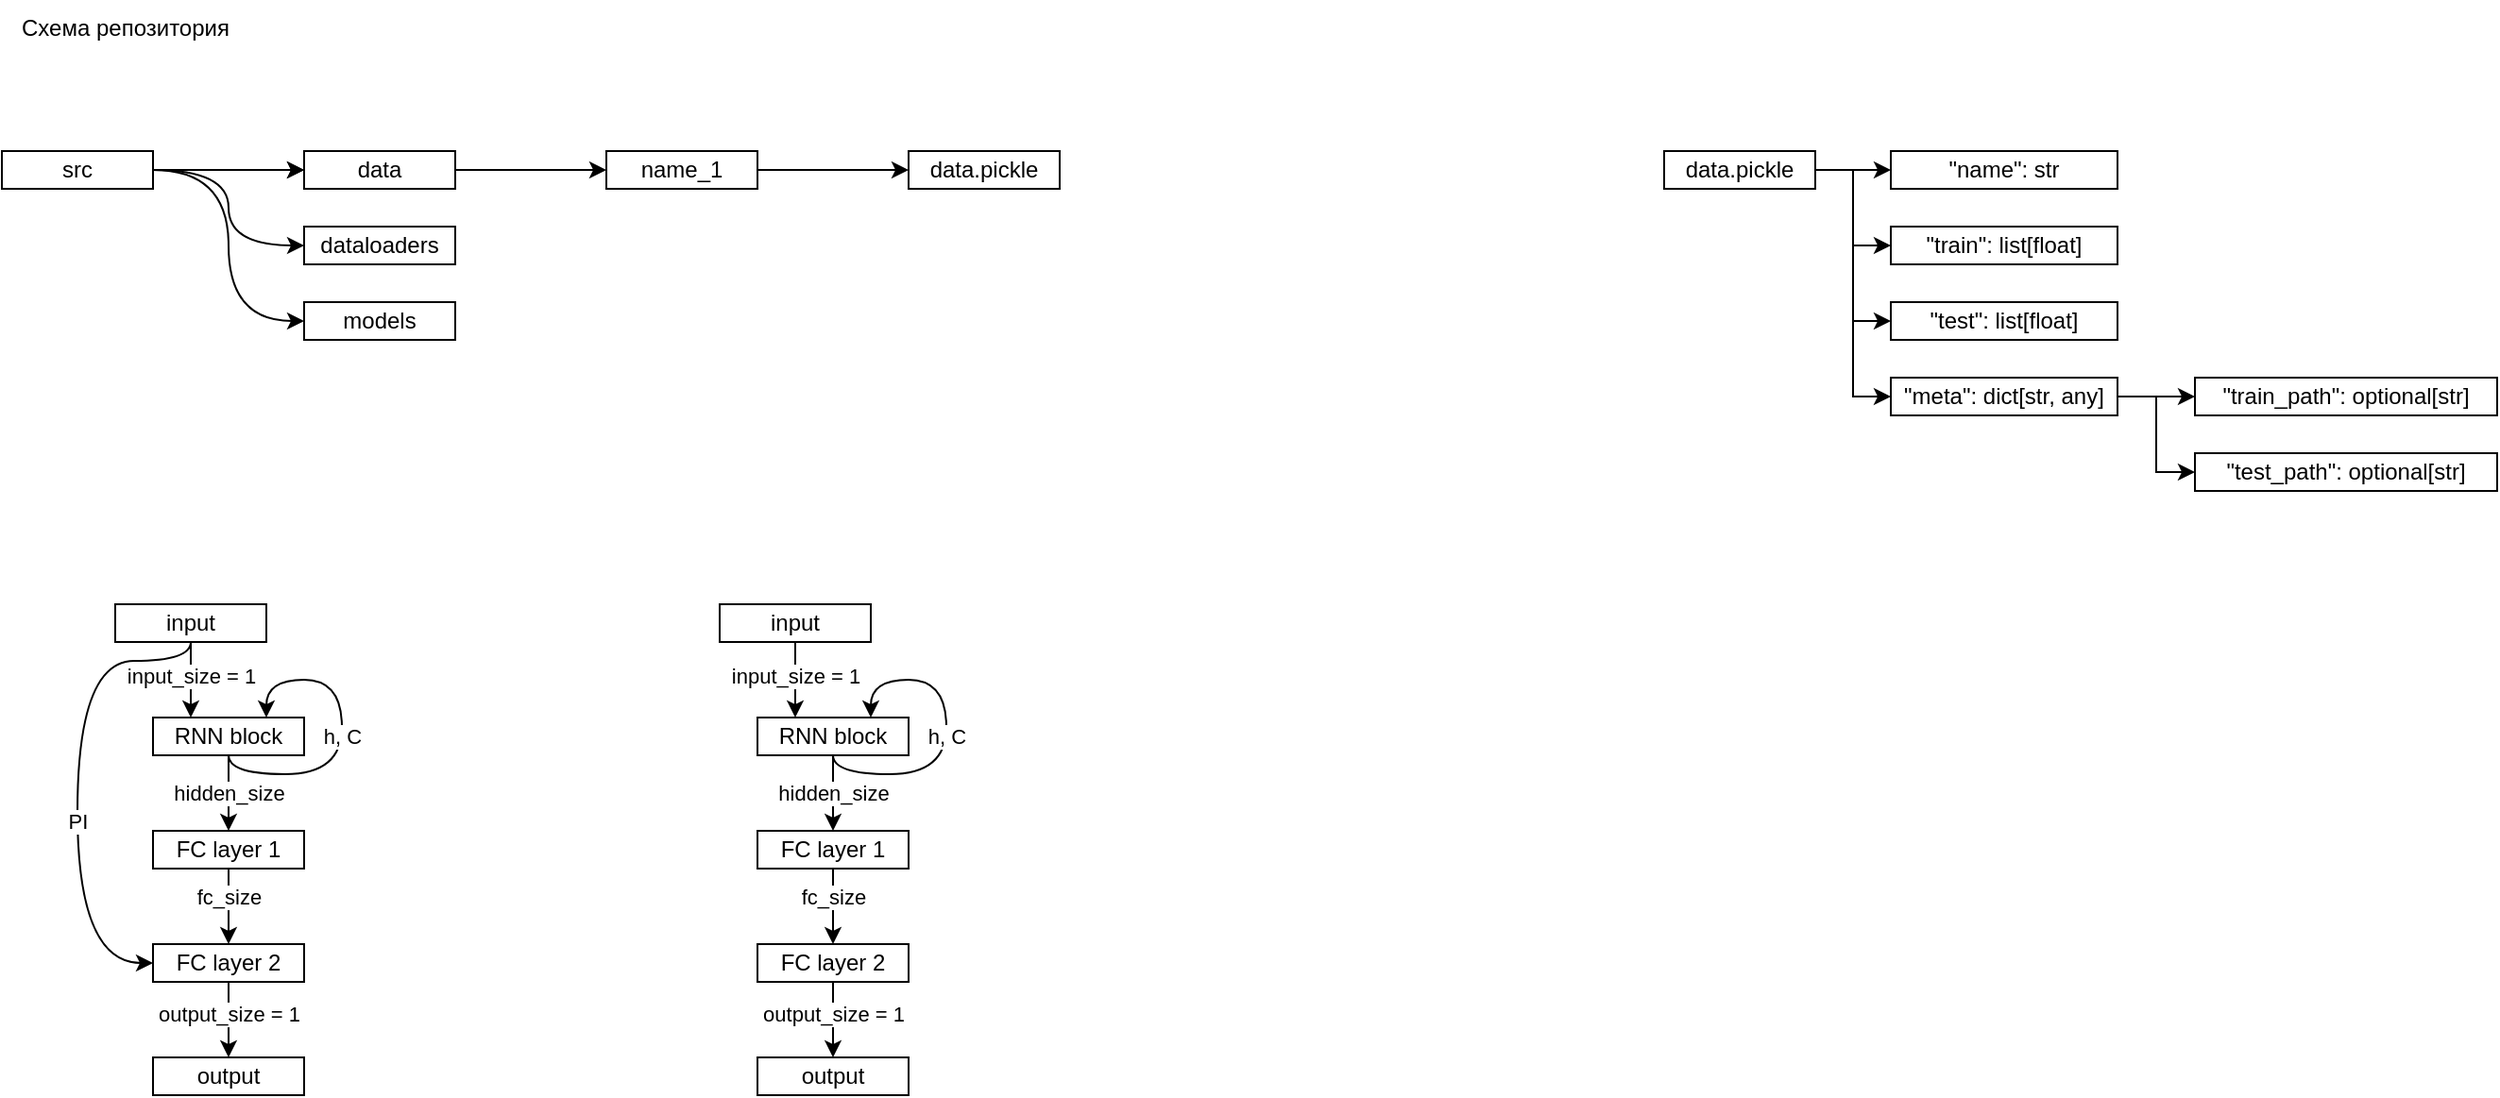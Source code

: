 <mxfile version="24.4.0" type="device">
  <diagram name="Страница — 1" id="RIEjaXJ4QyN4XcJh39Ws">
    <mxGraphModel dx="1434" dy="780" grid="1" gridSize="10" guides="1" tooltips="1" connect="1" arrows="1" fold="1" page="1" pageScale="1" pageWidth="827" pageHeight="1169" math="0" shadow="0">
      <root>
        <mxCell id="0" />
        <mxCell id="1" parent="0" />
        <mxCell id="9eR8emhJQJkx69q9jZ3z-4" value="" style="edgeStyle=orthogonalEdgeStyle;rounded=0;orthogonalLoop=1;jettySize=auto;html=1;elbow=vertical;curved=1;" parent="1" source="9eR8emhJQJkx69q9jZ3z-1" target="9eR8emhJQJkx69q9jZ3z-3" edge="1">
          <mxGeometry relative="1" as="geometry" />
        </mxCell>
        <mxCell id="9eR8emhJQJkx69q9jZ3z-6" value="" style="edgeStyle=orthogonalEdgeStyle;rounded=0;orthogonalLoop=1;jettySize=auto;html=1;curved=1;entryX=0;entryY=0.5;entryDx=0;entryDy=0;" parent="1" source="9eR8emhJQJkx69q9jZ3z-1" target="9eR8emhJQJkx69q9jZ3z-5" edge="1">
          <mxGeometry relative="1" as="geometry" />
        </mxCell>
        <mxCell id="9eR8emhJQJkx69q9jZ3z-1" value="src" style="rounded=0;whiteSpace=wrap;html=1;fillColor=none;" parent="1" vertex="1">
          <mxGeometry x="80" y="120" width="80" height="20" as="geometry" />
        </mxCell>
        <mxCell id="9eR8emhJQJkx69q9jZ3z-2" value="Схема репозитория" style="text;html=1;align=center;verticalAlign=middle;resizable=0;points=[];autosize=1;strokeColor=none;fillColor=none;" parent="1" vertex="1">
          <mxGeometry x="80" y="40" width="130" height="30" as="geometry" />
        </mxCell>
        <mxCell id="9eR8emhJQJkx69q9jZ3z-5" value="dataloaders" style="rounded=0;whiteSpace=wrap;html=1;fillColor=none;" parent="1" vertex="1">
          <mxGeometry x="240" y="160" width="80" height="20" as="geometry" />
        </mxCell>
        <mxCell id="9eR8emhJQJkx69q9jZ3z-9" value="" style="edgeStyle=orthogonalEdgeStyle;rounded=0;orthogonalLoop=1;jettySize=auto;html=1;curved=1;entryX=0;entryY=0.5;entryDx=0;entryDy=0;" parent="1" source="9eR8emhJQJkx69q9jZ3z-1" target="9eR8emhJQJkx69q9jZ3z-10" edge="1">
          <mxGeometry relative="1" as="geometry">
            <mxPoint x="425" y="140" as="sourcePoint" />
          </mxGeometry>
        </mxCell>
        <mxCell id="9eR8emhJQJkx69q9jZ3z-10" value="models" style="rounded=0;whiteSpace=wrap;html=1;fillColor=none;" parent="1" vertex="1">
          <mxGeometry x="240" y="200" width="80" height="20" as="geometry" />
        </mxCell>
        <mxCell id="9eR8emhJQJkx69q9jZ3z-13" value="" style="edgeStyle=orthogonalEdgeStyle;rounded=0;orthogonalLoop=1;jettySize=auto;html=1;curved=1;" parent="1" source="9eR8emhJQJkx69q9jZ3z-1" target="9eR8emhJQJkx69q9jZ3z-3" edge="1">
          <mxGeometry relative="1" as="geometry">
            <mxPoint x="200" y="130" as="sourcePoint" />
            <mxPoint x="410" y="180" as="targetPoint" />
          </mxGeometry>
        </mxCell>
        <mxCell id="9eR8emhJQJkx69q9jZ3z-16" value="" style="edgeStyle=orthogonalEdgeStyle;rounded=0;orthogonalLoop=1;jettySize=auto;html=1;" parent="1" source="9eR8emhJQJkx69q9jZ3z-3" target="9eR8emhJQJkx69q9jZ3z-15" edge="1">
          <mxGeometry relative="1" as="geometry" />
        </mxCell>
        <mxCell id="9eR8emhJQJkx69q9jZ3z-3" value="data" style="rounded=0;whiteSpace=wrap;html=1;fillColor=none;" parent="1" vertex="1">
          <mxGeometry x="240" y="120" width="80" height="20" as="geometry" />
        </mxCell>
        <mxCell id="9eR8emhJQJkx69q9jZ3z-18" value="" style="edgeStyle=orthogonalEdgeStyle;rounded=0;orthogonalLoop=1;jettySize=auto;html=1;" parent="1" source="9eR8emhJQJkx69q9jZ3z-15" target="9eR8emhJQJkx69q9jZ3z-17" edge="1">
          <mxGeometry relative="1" as="geometry" />
        </mxCell>
        <mxCell id="9eR8emhJQJkx69q9jZ3z-15" value="name_1" style="rounded=0;whiteSpace=wrap;html=1;fillColor=none;" parent="1" vertex="1">
          <mxGeometry x="400" y="120" width="80" height="20" as="geometry" />
        </mxCell>
        <mxCell id="9eR8emhJQJkx69q9jZ3z-17" value="data.pickle" style="rounded=0;whiteSpace=wrap;html=1;fillColor=none;" parent="1" vertex="1">
          <mxGeometry x="560" y="120" width="80" height="20" as="geometry" />
        </mxCell>
        <mxCell id="9eR8emhJQJkx69q9jZ3z-22" value="" style="edgeStyle=elbowEdgeStyle;rounded=0;orthogonalLoop=1;jettySize=auto;html=1;" parent="1" source="9eR8emhJQJkx69q9jZ3z-20" target="9eR8emhJQJkx69q9jZ3z-21" edge="1">
          <mxGeometry relative="1" as="geometry" />
        </mxCell>
        <mxCell id="9eR8emhJQJkx69q9jZ3z-25" style="edgeStyle=elbowEdgeStyle;rounded=0;orthogonalLoop=1;jettySize=auto;html=1;entryX=0;entryY=0.5;entryDx=0;entryDy=0;" parent="1" source="9eR8emhJQJkx69q9jZ3z-20" target="9eR8emhJQJkx69q9jZ3z-24" edge="1">
          <mxGeometry relative="1" as="geometry" />
        </mxCell>
        <mxCell id="9eR8emhJQJkx69q9jZ3z-28" style="edgeStyle=elbowEdgeStyle;rounded=0;orthogonalLoop=1;jettySize=auto;html=1;entryX=0;entryY=0.5;entryDx=0;entryDy=0;" parent="1" source="9eR8emhJQJkx69q9jZ3z-20" target="9eR8emhJQJkx69q9jZ3z-27" edge="1">
          <mxGeometry relative="1" as="geometry" />
        </mxCell>
        <mxCell id="9eR8emhJQJkx69q9jZ3z-31" style="edgeStyle=elbowEdgeStyle;rounded=0;orthogonalLoop=1;jettySize=auto;html=1;entryX=0;entryY=0.5;entryDx=0;entryDy=0;" parent="1" source="9eR8emhJQJkx69q9jZ3z-20" target="9eR8emhJQJkx69q9jZ3z-30" edge="1">
          <mxGeometry relative="1" as="geometry" />
        </mxCell>
        <mxCell id="9eR8emhJQJkx69q9jZ3z-20" value="data.pickle" style="rounded=0;whiteSpace=wrap;html=1;fillColor=none;" parent="1" vertex="1">
          <mxGeometry x="960" y="120" width="80" height="20" as="geometry" />
        </mxCell>
        <mxCell id="9eR8emhJQJkx69q9jZ3z-21" value="&quot;name&quot;: str" style="rounded=0;whiteSpace=wrap;html=1;fillColor=none;" parent="1" vertex="1">
          <mxGeometry x="1080" y="120" width="120" height="20" as="geometry" />
        </mxCell>
        <mxCell id="9eR8emhJQJkx69q9jZ3z-24" value="&quot;train&quot;: list[float]" style="rounded=0;whiteSpace=wrap;html=1;fillColor=none;" parent="1" vertex="1">
          <mxGeometry x="1080" y="160" width="120" height="20" as="geometry" />
        </mxCell>
        <mxCell id="9eR8emhJQJkx69q9jZ3z-27" value="&quot;test&quot;: list[float]" style="rounded=0;whiteSpace=wrap;html=1;fillColor=none;" parent="1" vertex="1">
          <mxGeometry x="1080" y="200" width="120" height="20" as="geometry" />
        </mxCell>
        <mxCell id="9eR8emhJQJkx69q9jZ3z-33" value="" style="edgeStyle=elbowEdgeStyle;rounded=0;orthogonalLoop=1;jettySize=auto;html=1;" parent="1" source="9eR8emhJQJkx69q9jZ3z-30" target="9eR8emhJQJkx69q9jZ3z-32" edge="1">
          <mxGeometry relative="1" as="geometry" />
        </mxCell>
        <mxCell id="9eR8emhJQJkx69q9jZ3z-36" style="edgeStyle=elbowEdgeStyle;rounded=0;orthogonalLoop=1;jettySize=auto;html=1;entryX=0;entryY=0.5;entryDx=0;entryDy=0;" parent="1" source="9eR8emhJQJkx69q9jZ3z-30" target="9eR8emhJQJkx69q9jZ3z-34" edge="1">
          <mxGeometry relative="1" as="geometry" />
        </mxCell>
        <mxCell id="9eR8emhJQJkx69q9jZ3z-30" value="&quot;meta&quot;: dict[str, any]" style="rounded=0;whiteSpace=wrap;html=1;fillColor=none;" parent="1" vertex="1">
          <mxGeometry x="1080" y="240" width="120" height="20" as="geometry" />
        </mxCell>
        <mxCell id="9eR8emhJQJkx69q9jZ3z-32" value="&quot;train_path&quot;: optional[str]" style="rounded=0;whiteSpace=wrap;html=1;fillColor=none;" parent="1" vertex="1">
          <mxGeometry x="1241" y="240" width="160" height="20" as="geometry" />
        </mxCell>
        <mxCell id="9eR8emhJQJkx69q9jZ3z-34" value="&quot;test_path&quot;: optional[str]" style="rounded=0;whiteSpace=wrap;html=1;fillColor=none;" parent="1" vertex="1">
          <mxGeometry x="1241" y="280" width="160" height="20" as="geometry" />
        </mxCell>
        <mxCell id="TnTAu2xxdMj2oz4RLipb-9" style="edgeStyle=orthogonalEdgeStyle;rounded=0;orthogonalLoop=1;jettySize=auto;html=1;exitX=0.5;exitY=1;exitDx=0;exitDy=0;" parent="1" source="TnTAu2xxdMj2oz4RLipb-1" target="TnTAu2xxdMj2oz4RLipb-4" edge="1">
          <mxGeometry relative="1" as="geometry" />
        </mxCell>
        <mxCell id="TnTAu2xxdMj2oz4RLipb-15" value="hidden_size" style="edgeLabel;html=1;align=center;verticalAlign=middle;resizable=0;points=[];" parent="TnTAu2xxdMj2oz4RLipb-9" vertex="1" connectable="0">
          <mxGeometry x="-0.088" relative="1" as="geometry">
            <mxPoint y="2" as="offset" />
          </mxGeometry>
        </mxCell>
        <mxCell id="TnTAu2xxdMj2oz4RLipb-18" style="edgeStyle=orthogonalEdgeStyle;rounded=0;orthogonalLoop=1;jettySize=auto;html=1;curved=1;exitX=0.5;exitY=1;exitDx=0;exitDy=0;entryX=0.75;entryY=0;entryDx=0;entryDy=0;" parent="1" source="TnTAu2xxdMj2oz4RLipb-1" target="TnTAu2xxdMj2oz4RLipb-1" edge="1">
          <mxGeometry relative="1" as="geometry">
            <mxPoint x="270" y="430" as="targetPoint" />
            <mxPoint x="260" y="460" as="sourcePoint" />
            <Array as="points">
              <mxPoint x="200" y="450" />
              <mxPoint x="260" y="450" />
              <mxPoint x="260" y="400" />
              <mxPoint x="220" y="400" />
            </Array>
          </mxGeometry>
        </mxCell>
        <mxCell id="TnTAu2xxdMj2oz4RLipb-19" value="h, C" style="edgeLabel;html=1;align=center;verticalAlign=middle;resizable=0;points=[];" parent="TnTAu2xxdMj2oz4RLipb-18" vertex="1" connectable="0">
          <mxGeometry x="-0.031" relative="1" as="geometry">
            <mxPoint y="-3" as="offset" />
          </mxGeometry>
        </mxCell>
        <mxCell id="TnTAu2xxdMj2oz4RLipb-1" value="RNN block" style="rounded=0;whiteSpace=wrap;html=1;fillColor=none;" parent="1" vertex="1">
          <mxGeometry x="160" y="420" width="80" height="20" as="geometry" />
        </mxCell>
        <mxCell id="TnTAu2xxdMj2oz4RLipb-10" style="edgeStyle=orthogonalEdgeStyle;rounded=0;orthogonalLoop=1;jettySize=auto;html=1;entryX=0.5;entryY=0;entryDx=0;entryDy=0;" parent="1" source="TnTAu2xxdMj2oz4RLipb-4" target="TnTAu2xxdMj2oz4RLipb-5" edge="1">
          <mxGeometry relative="1" as="geometry" />
        </mxCell>
        <mxCell id="TnTAu2xxdMj2oz4RLipb-16" value="fc_size" style="edgeLabel;html=1;align=center;verticalAlign=middle;resizable=0;points=[];" parent="TnTAu2xxdMj2oz4RLipb-10" vertex="1" connectable="0">
          <mxGeometry x="-0.284" relative="1" as="geometry">
            <mxPoint as="offset" />
          </mxGeometry>
        </mxCell>
        <mxCell id="TnTAu2xxdMj2oz4RLipb-4" value="FC layer 1" style="rounded=0;whiteSpace=wrap;html=1;fillColor=none;" parent="1" vertex="1">
          <mxGeometry x="160" y="480" width="80" height="20" as="geometry" />
        </mxCell>
        <mxCell id="TnTAu2xxdMj2oz4RLipb-12" style="edgeStyle=orthogonalEdgeStyle;rounded=0;orthogonalLoop=1;jettySize=auto;html=1;exitX=0.5;exitY=1;exitDx=0;exitDy=0;entryX=0.5;entryY=0;entryDx=0;entryDy=0;" parent="1" source="TnTAu2xxdMj2oz4RLipb-5" target="TnTAu2xxdMj2oz4RLipb-6" edge="1">
          <mxGeometry relative="1" as="geometry" />
        </mxCell>
        <mxCell id="TnTAu2xxdMj2oz4RLipb-13" value="output_size = 1" style="edgeLabel;html=1;align=center;verticalAlign=middle;resizable=0;points=[];" parent="TnTAu2xxdMj2oz4RLipb-12" vertex="1" connectable="0">
          <mxGeometry x="-0.167" relative="1" as="geometry">
            <mxPoint as="offset" />
          </mxGeometry>
        </mxCell>
        <mxCell id="TnTAu2xxdMj2oz4RLipb-5" value="FC layer 2" style="rounded=0;whiteSpace=wrap;html=1;fillColor=none;" parent="1" vertex="1">
          <mxGeometry x="160" y="540" width="80" height="20" as="geometry" />
        </mxCell>
        <mxCell id="TnTAu2xxdMj2oz4RLipb-6" value="output" style="rounded=0;whiteSpace=wrap;html=1;fillColor=none;" parent="1" vertex="1">
          <mxGeometry x="160" y="600" width="80" height="20" as="geometry" />
        </mxCell>
        <mxCell id="TnTAu2xxdMj2oz4RLipb-8" style="edgeStyle=orthogonalEdgeStyle;rounded=0;orthogonalLoop=1;jettySize=auto;html=1;entryX=0.25;entryY=0;entryDx=0;entryDy=0;" parent="1" source="TnTAu2xxdMj2oz4RLipb-7" target="TnTAu2xxdMj2oz4RLipb-1" edge="1">
          <mxGeometry relative="1" as="geometry" />
        </mxCell>
        <mxCell id="TnTAu2xxdMj2oz4RLipb-14" value="input_size = 1" style="edgeLabel;html=1;align=center;verticalAlign=middle;resizable=0;points=[];" parent="TnTAu2xxdMj2oz4RLipb-8" vertex="1" connectable="0">
          <mxGeometry x="-0.128" relative="1" as="geometry">
            <mxPoint as="offset" />
          </mxGeometry>
        </mxCell>
        <mxCell id="TnTAu2xxdMj2oz4RLipb-20" style="edgeStyle=orthogonalEdgeStyle;rounded=0;orthogonalLoop=1;jettySize=auto;html=1;curved=1;exitX=0.5;exitY=1;exitDx=0;exitDy=0;entryX=0;entryY=0.5;entryDx=0;entryDy=0;" parent="1" source="TnTAu2xxdMj2oz4RLipb-7" target="TnTAu2xxdMj2oz4RLipb-5" edge="1">
          <mxGeometry relative="1" as="geometry">
            <mxPoint x="170" y="380" as="sourcePoint" />
            <mxPoint x="150" y="550" as="targetPoint" />
            <Array as="points">
              <mxPoint x="180" y="390" />
              <mxPoint x="120" y="390" />
              <mxPoint x="120" y="550" />
            </Array>
          </mxGeometry>
        </mxCell>
        <mxCell id="TnTAu2xxdMj2oz4RLipb-21" value="PI" style="edgeLabel;html=1;align=center;verticalAlign=middle;resizable=0;points=[];" parent="TnTAu2xxdMj2oz4RLipb-20" vertex="1" connectable="0">
          <mxGeometry x="0.143" relative="1" as="geometry">
            <mxPoint as="offset" />
          </mxGeometry>
        </mxCell>
        <mxCell id="TnTAu2xxdMj2oz4RLipb-7" value="input" style="rounded=0;whiteSpace=wrap;html=1;fillColor=none;" parent="1" vertex="1">
          <mxGeometry x="140" y="360" width="80" height="20" as="geometry" />
        </mxCell>
        <mxCell id="UuQIPPwlGx3Uto_Ky19n-53" style="edgeStyle=orthogonalEdgeStyle;rounded=0;orthogonalLoop=1;jettySize=auto;html=1;exitX=0.5;exitY=1;exitDx=0;exitDy=0;" edge="1" parent="1" source="UuQIPPwlGx3Uto_Ky19n-57" target="UuQIPPwlGx3Uto_Ky19n-60">
          <mxGeometry relative="1" as="geometry" />
        </mxCell>
        <mxCell id="UuQIPPwlGx3Uto_Ky19n-54" value="hidden_size" style="edgeLabel;html=1;align=center;verticalAlign=middle;resizable=0;points=[];" vertex="1" connectable="0" parent="UuQIPPwlGx3Uto_Ky19n-53">
          <mxGeometry x="-0.088" relative="1" as="geometry">
            <mxPoint y="2" as="offset" />
          </mxGeometry>
        </mxCell>
        <mxCell id="UuQIPPwlGx3Uto_Ky19n-55" style="edgeStyle=orthogonalEdgeStyle;rounded=0;orthogonalLoop=1;jettySize=auto;html=1;curved=1;exitX=0.5;exitY=1;exitDx=0;exitDy=0;entryX=0.75;entryY=0;entryDx=0;entryDy=0;" edge="1" parent="1" source="UuQIPPwlGx3Uto_Ky19n-57" target="UuQIPPwlGx3Uto_Ky19n-57">
          <mxGeometry relative="1" as="geometry">
            <mxPoint x="590" y="430" as="targetPoint" />
            <mxPoint x="580" y="460" as="sourcePoint" />
            <Array as="points">
              <mxPoint x="520" y="450" />
              <mxPoint x="580" y="450" />
              <mxPoint x="580" y="400" />
              <mxPoint x="540" y="400" />
            </Array>
          </mxGeometry>
        </mxCell>
        <mxCell id="UuQIPPwlGx3Uto_Ky19n-56" value="h, C" style="edgeLabel;html=1;align=center;verticalAlign=middle;resizable=0;points=[];" vertex="1" connectable="0" parent="UuQIPPwlGx3Uto_Ky19n-55">
          <mxGeometry x="-0.031" relative="1" as="geometry">
            <mxPoint y="-3" as="offset" />
          </mxGeometry>
        </mxCell>
        <mxCell id="UuQIPPwlGx3Uto_Ky19n-57" value="RNN block" style="rounded=0;whiteSpace=wrap;html=1;fillColor=none;" vertex="1" parent="1">
          <mxGeometry x="480" y="420" width="80" height="20" as="geometry" />
        </mxCell>
        <mxCell id="UuQIPPwlGx3Uto_Ky19n-58" style="edgeStyle=orthogonalEdgeStyle;rounded=0;orthogonalLoop=1;jettySize=auto;html=1;entryX=0.5;entryY=0;entryDx=0;entryDy=0;" edge="1" parent="1" source="UuQIPPwlGx3Uto_Ky19n-60" target="UuQIPPwlGx3Uto_Ky19n-63">
          <mxGeometry relative="1" as="geometry" />
        </mxCell>
        <mxCell id="UuQIPPwlGx3Uto_Ky19n-59" value="fc_size" style="edgeLabel;html=1;align=center;verticalAlign=middle;resizable=0;points=[];" vertex="1" connectable="0" parent="UuQIPPwlGx3Uto_Ky19n-58">
          <mxGeometry x="-0.284" relative="1" as="geometry">
            <mxPoint as="offset" />
          </mxGeometry>
        </mxCell>
        <mxCell id="UuQIPPwlGx3Uto_Ky19n-60" value="FC layer 1" style="rounded=0;whiteSpace=wrap;html=1;fillColor=none;" vertex="1" parent="1">
          <mxGeometry x="480" y="480" width="80" height="20" as="geometry" />
        </mxCell>
        <mxCell id="UuQIPPwlGx3Uto_Ky19n-61" style="edgeStyle=orthogonalEdgeStyle;rounded=0;orthogonalLoop=1;jettySize=auto;html=1;exitX=0.5;exitY=1;exitDx=0;exitDy=0;entryX=0.5;entryY=0;entryDx=0;entryDy=0;" edge="1" parent="1" source="UuQIPPwlGx3Uto_Ky19n-63" target="UuQIPPwlGx3Uto_Ky19n-64">
          <mxGeometry relative="1" as="geometry" />
        </mxCell>
        <mxCell id="UuQIPPwlGx3Uto_Ky19n-62" value="output_size = 1" style="edgeLabel;html=1;align=center;verticalAlign=middle;resizable=0;points=[];" vertex="1" connectable="0" parent="UuQIPPwlGx3Uto_Ky19n-61">
          <mxGeometry x="-0.167" relative="1" as="geometry">
            <mxPoint as="offset" />
          </mxGeometry>
        </mxCell>
        <mxCell id="UuQIPPwlGx3Uto_Ky19n-63" value="FC layer 2" style="rounded=0;whiteSpace=wrap;html=1;fillColor=none;" vertex="1" parent="1">
          <mxGeometry x="480" y="540" width="80" height="20" as="geometry" />
        </mxCell>
        <mxCell id="UuQIPPwlGx3Uto_Ky19n-64" value="output" style="rounded=0;whiteSpace=wrap;html=1;fillColor=none;" vertex="1" parent="1">
          <mxGeometry x="480" y="600" width="80" height="20" as="geometry" />
        </mxCell>
        <mxCell id="UuQIPPwlGx3Uto_Ky19n-65" style="edgeStyle=orthogonalEdgeStyle;rounded=0;orthogonalLoop=1;jettySize=auto;html=1;entryX=0.25;entryY=0;entryDx=0;entryDy=0;" edge="1" parent="1" source="UuQIPPwlGx3Uto_Ky19n-69" target="UuQIPPwlGx3Uto_Ky19n-57">
          <mxGeometry relative="1" as="geometry" />
        </mxCell>
        <mxCell id="UuQIPPwlGx3Uto_Ky19n-66" value="input_size = 1" style="edgeLabel;html=1;align=center;verticalAlign=middle;resizable=0;points=[];" vertex="1" connectable="0" parent="UuQIPPwlGx3Uto_Ky19n-65">
          <mxGeometry x="-0.128" relative="1" as="geometry">
            <mxPoint as="offset" />
          </mxGeometry>
        </mxCell>
        <mxCell id="UuQIPPwlGx3Uto_Ky19n-69" value="input" style="rounded=0;whiteSpace=wrap;html=1;fillColor=none;" vertex="1" parent="1">
          <mxGeometry x="460" y="360" width="80" height="20" as="geometry" />
        </mxCell>
      </root>
    </mxGraphModel>
  </diagram>
</mxfile>
